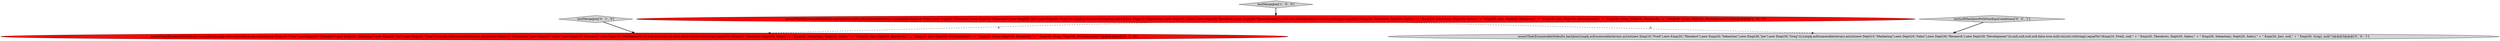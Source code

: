 digraph {
3 [style = filled, label = "testMergeJoin['0', '1', '0']", fillcolor = lightgray, shape = diamond image = "AAA0AAABBB2BBB"];
0 [style = filled, label = "assertThat(EnumerableDefaults.mergeJoin(Linq4j.asEnumerable(Arrays.asList(new Emp(10,\"Fred\"),new Emp(20,\"Theodore\"),new Emp(20,\"Sebastian\"),new Emp(30,\"Joe\"),new Emp(30,\"Greg\"))),Linq4j.asEnumerable(Arrays.asList(new Dept(15,\"Marketing\"),new Dept(20,\"Sales\"),new Dept(30,\"Research\"),new Dept(30,\"Development\"))),null,null,null,false,false).toList().toString(),equalTo(\"(Emp(20, Theodore), Dept(20, Sales),\" + \" Emp(20, Sebastian), Dept(20, Sales),\" + \" Emp(30, Joe), Dept(30, Research),\" + \" Emp(30, Joe), Dept(30, Development),\" + \" Emp(30, Greg), Dept(30, Research),\" + \" Emp(30, Greg), Dept(30, Development)(\"))@@@3@@@['1', '0', '0']", fillcolor = red, shape = ellipse image = "AAA1AAABBB1BBB"];
2 [style = filled, label = "assertThat(EnumerableDefaults.mergeJoin(Linq4j.asEnumerable(Arrays.asList(new Emp(10,\"Fred\"),new Emp(20,\"Theodore\"),new Emp(20,\"Sebastian\"),new Emp(30,\"Joe\"),new Emp(30,\"Greg\"))),Linq4j.asEnumerable(Arrays.asList(new Dept(15,\"Marketing\"),new Dept(20,\"Sales\"),new Dept(30,\"Research\"),new Dept(30,\"Development\"))),null,null,null,null,false,false).toList().toString(),equalTo(\"(Emp(20, Theodore), Dept(20, Sales),\" + \" Emp(20, Sebastian), Dept(20, Sales),\" + \" Emp(30, Joe), Dept(30, Research),\" + \" Emp(30, Joe), Dept(30, Development),\" + \" Emp(30, Greg), Dept(30, Research),\" + \" Emp(30, Greg), Dept(30, Development)(\"))@@@3@@@['0', '1', '0']", fillcolor = red, shape = ellipse image = "AAA1AAABBB2BBB"];
1 [style = filled, label = "testMergeJoin['1', '0', '0']", fillcolor = lightgray, shape = diamond image = "AAA0AAABBB1BBB"];
5 [style = filled, label = "assertThat(EnumerableDefaults.hashJoin(Linq4j.asEnumerable(Arrays.asList(new Emp(10,\"Fred\"),new Emp(20,\"Theodore\"),new Emp(20,\"Sebastian\"),new Emp(30,\"Joe\"),new Emp(30,\"Greg\"))),Linq4j.asEnumerable(Arrays.asList(new Dept(15,\"Marketing\"),new Dept(20,\"Sales\"),new Dept(30,\"Research\"),new Dept(30,\"Development\"))),null,null,null,null,false,true,null).toList().toString(),equalTo(\"(Emp(10, Fred), null,\" + \" Emp(20, Theodore), Dept(20, Sales),\" + \" Emp(20, Sebastian), Dept(20, Sales),\" + \" Emp(30, Joe), null,\" + \" Emp(30, Greg), null(\"))@@@3@@@['0', '0', '1']", fillcolor = lightgray, shape = ellipse image = "AAA0AAABBB3BBB"];
4 [style = filled, label = "testLeftHashJoinWithNonEquiConditions['0', '0', '1']", fillcolor = lightgray, shape = diamond image = "AAA0AAABBB3BBB"];
0->2 [style = dashed, label="0"];
1->0 [style = bold, label=""];
3->2 [style = bold, label=""];
0->5 [style = dashed, label="0"];
4->5 [style = bold, label=""];
}
